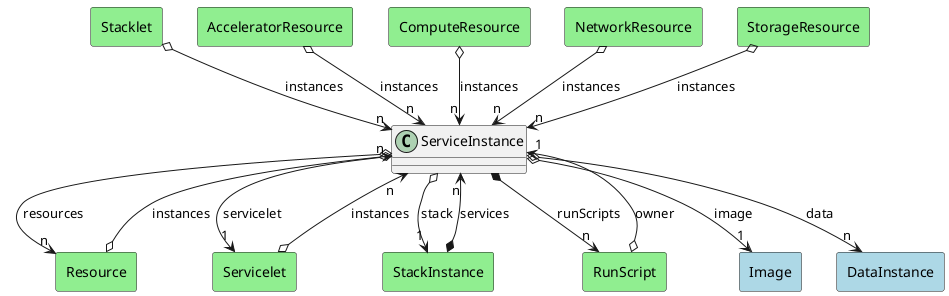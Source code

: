 @startuml

class "ServiceInstance" as Model {

 
}

rectangle "Image" as Image #lightblue {
}

Model o--> "1" Image : image


rectangle "DataInstance" as DataInstance #lightblue {
}

Model o--> "n" DataInstance : data


rectangle "Resource" as Resource #lightblue {
}

Model o--> "n" Resource : resources


rectangle "Servicelet" as Servicelet #lightblue {
}

Model o--> "1" Servicelet : servicelet


rectangle "StackInstance" as StackInstance #lightblue {
}

Model o--> "1" StackInstance : stack


rectangle "RunScript" as RunScript #lightblue {
}

Model *--> "n" RunScript : runScripts




    rectangle "RunScript" as RunScript #lightgreen {
    }
    
        RunScript   o--> "1" Model : "owner"
    
    rectangle "Servicelet" as Servicelet #lightgreen {
    }
    
        Servicelet   o--> "n" Model : "instances"
    
    rectangle "StackInstance" as StackInstance #lightgreen {
    }
    
        StackInstance   *--> "n" Model : "services"
    
    rectangle "Resource" as Resource #lightgreen {
    }
    
        Resource   o--> "n" Model : "instances"
    
    rectangle "Stacklet" as Stacklet #lightgreen {
    }
    
        Stacklet   o--> "n" Model : "instances"
    
    rectangle "AcceleratorResource" as AcceleratorResource #lightgreen {
    }
    
        AcceleratorResource   o--> "n" Model : "instances"
    
    rectangle "ComputeResource" as ComputeResource #lightgreen {
    }
    
        ComputeResource   o--> "n" Model : "instances"
    
    rectangle "NetworkResource" as NetworkResource #lightgreen {
    }
    
        NetworkResource   o--> "n" Model : "instances"
    
    rectangle "StorageResource" as StorageResource #lightgreen {
    }
    
        StorageResource   o--> "n" Model : "instances"
    

@enduml
